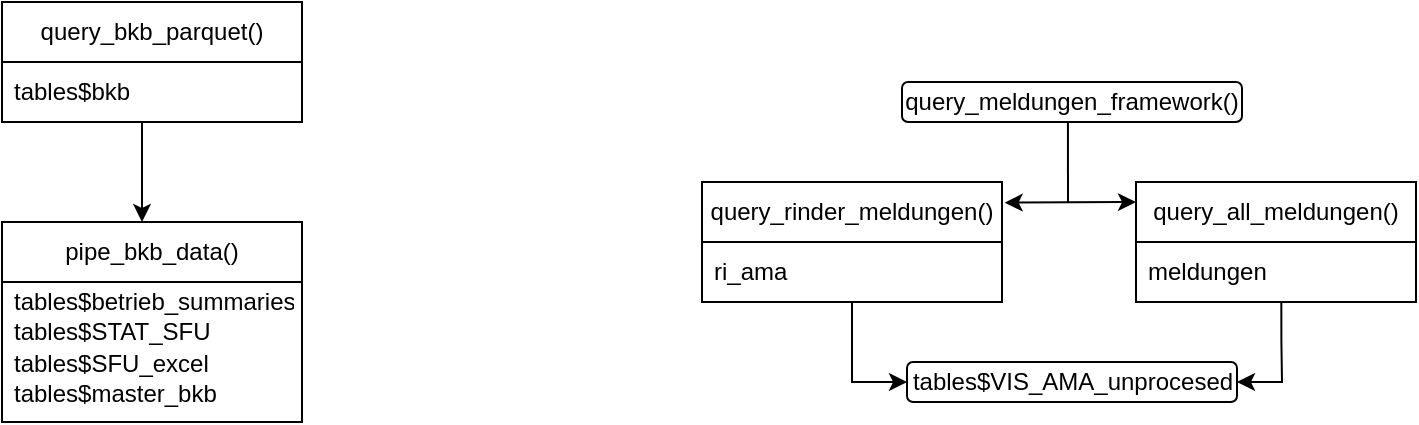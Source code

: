 <mxfile version="28.0.7">
  <diagram name="Seite-1" id="HmoCAXHfCFNNwk7OW5tt">
    <mxGraphModel dx="653" dy="918" grid="1" gridSize="10" guides="1" tooltips="1" connect="1" arrows="1" fold="1" page="1" pageScale="1" pageWidth="827" pageHeight="1169" math="0" shadow="0">
      <root>
        <mxCell id="0" />
        <mxCell id="1" parent="0" />
        <mxCell id="Nv6lVPslLvDHbNFfVloQ-3" style="edgeStyle=orthogonalEdgeStyle;rounded=0;orthogonalLoop=1;jettySize=auto;html=1;exitX=0.5;exitY=1;exitDx=0;exitDy=0;" parent="1" edge="1">
          <mxGeometry relative="1" as="geometry">
            <mxPoint x="140" y="100" as="sourcePoint" />
            <mxPoint x="140" y="150" as="targetPoint" />
          </mxGeometry>
        </mxCell>
        <mxCell id="zpszMO8gYmwPXgl_f07C-3" value="query_meldungen_framework()" style="rounded=1;whiteSpace=wrap;html=1;" vertex="1" parent="1">
          <mxGeometry x="520" y="80" width="170" height="20" as="geometry" />
        </mxCell>
        <mxCell id="zpszMO8gYmwPXgl_f07C-29" style="edgeStyle=orthogonalEdgeStyle;rounded=0;orthogonalLoop=1;jettySize=auto;html=1;entryX=1;entryY=0.5;entryDx=0;entryDy=0;exitX=0.519;exitY=1;exitDx=0;exitDy=0;exitPerimeter=0;" edge="1" parent="1" source="zpszMO8gYmwPXgl_f07C-9" target="zpszMO8gYmwPXgl_f07C-26">
          <mxGeometry relative="1" as="geometry">
            <mxPoint x="710" y="200" as="sourcePoint" />
            <Array as="points">
              <mxPoint x="710" y="210" />
              <mxPoint x="710" y="230" />
            </Array>
          </mxGeometry>
        </mxCell>
        <mxCell id="zpszMO8gYmwPXgl_f07C-8" value="query_all_meldungen()" style="swimlane;fontStyle=0;childLayout=stackLayout;horizontal=1;startSize=30;horizontalStack=0;resizeParent=1;resizeParentMax=0;resizeLast=0;collapsible=1;marginBottom=0;whiteSpace=wrap;html=1;" vertex="1" parent="1">
          <mxGeometry x="637" y="130" width="140" height="60" as="geometry">
            <mxRectangle x="628" y="130" width="160" height="30" as="alternateBounds" />
          </mxGeometry>
        </mxCell>
        <mxCell id="zpszMO8gYmwPXgl_f07C-9" value="meldungen" style="text;strokeColor=none;fillColor=none;align=left;verticalAlign=middle;spacingLeft=4;spacingRight=4;overflow=hidden;points=[[0,0.5],[1,0.5]];portConstraint=eastwest;rotatable=0;whiteSpace=wrap;html=1;" vertex="1" parent="zpszMO8gYmwPXgl_f07C-8">
          <mxGeometry y="30" width="140" height="30" as="geometry" />
        </mxCell>
        <mxCell id="zpszMO8gYmwPXgl_f07C-28" style="edgeStyle=orthogonalEdgeStyle;rounded=0;orthogonalLoop=1;jettySize=auto;html=1;entryX=0;entryY=0.5;entryDx=0;entryDy=0;" edge="1" parent="1" source="zpszMO8gYmwPXgl_f07C-17" target="zpszMO8gYmwPXgl_f07C-26">
          <mxGeometry relative="1" as="geometry" />
        </mxCell>
        <mxCell id="zpszMO8gYmwPXgl_f07C-17" value="query_rinder_meldungen()" style="swimlane;fontStyle=0;childLayout=stackLayout;horizontal=1;startSize=30;horizontalStack=0;resizeParent=1;resizeParentMax=0;resizeLast=0;collapsible=1;marginBottom=0;whiteSpace=wrap;html=1;" vertex="1" parent="1">
          <mxGeometry x="420" y="130" width="150" height="60" as="geometry" />
        </mxCell>
        <mxCell id="zpszMO8gYmwPXgl_f07C-18" value="ri_ama" style="text;strokeColor=none;fillColor=none;align=left;verticalAlign=middle;spacingLeft=4;spacingRight=4;overflow=hidden;points=[[0,0.5],[1,0.5]];portConstraint=eastwest;rotatable=0;whiteSpace=wrap;html=1;" vertex="1" parent="zpszMO8gYmwPXgl_f07C-17">
          <mxGeometry y="30" width="150" height="30" as="geometry" />
        </mxCell>
        <mxCell id="zpszMO8gYmwPXgl_f07C-24" value="" style="endArrow=none;html=1;rounded=0;exitX=0.488;exitY=1.057;exitDx=0;exitDy=0;exitPerimeter=0;" edge="1" parent="1">
          <mxGeometry width="50" height="50" relative="1" as="geometry">
            <mxPoint x="602.96" y="100.14" as="sourcePoint" />
            <mxPoint x="603" y="140" as="targetPoint" />
          </mxGeometry>
        </mxCell>
        <mxCell id="zpszMO8gYmwPXgl_f07C-25" value="" style="endArrow=classic;startArrow=classic;html=1;rounded=0;exitX=1.009;exitY=0.172;exitDx=0;exitDy=0;exitPerimeter=0;entryX=0;entryY=0.167;entryDx=0;entryDy=0;entryPerimeter=0;" edge="1" parent="1" source="zpszMO8gYmwPXgl_f07C-17" target="zpszMO8gYmwPXgl_f07C-8">
          <mxGeometry width="50" height="50" relative="1" as="geometry">
            <mxPoint x="577.85" y="140.32" as="sourcePoint" />
            <mxPoint x="648" y="120" as="targetPoint" />
          </mxGeometry>
        </mxCell>
        <mxCell id="zpszMO8gYmwPXgl_f07C-26" value="tables$VIS_AMA_unprocesed" style="rounded=1;whiteSpace=wrap;html=1;" vertex="1" parent="1">
          <mxGeometry x="522.5" y="220" width="165" height="20" as="geometry" />
        </mxCell>
        <mxCell id="zpszMO8gYmwPXgl_f07C-30" value="query_bkb_parquet()" style="swimlane;fontStyle=0;childLayout=stackLayout;horizontal=1;startSize=30;horizontalStack=0;resizeParent=1;resizeParentMax=0;resizeLast=0;collapsible=1;marginBottom=0;whiteSpace=wrap;html=1;" vertex="1" parent="1">
          <mxGeometry x="70" y="40" width="150" height="60" as="geometry" />
        </mxCell>
        <mxCell id="zpszMO8gYmwPXgl_f07C-31" value="tables$bkb" style="text;strokeColor=none;fillColor=none;align=left;verticalAlign=middle;spacingLeft=4;spacingRight=4;overflow=hidden;points=[[0,0.5],[1,0.5]];portConstraint=eastwest;rotatable=0;whiteSpace=wrap;html=1;" vertex="1" parent="zpszMO8gYmwPXgl_f07C-30">
          <mxGeometry y="30" width="150" height="30" as="geometry" />
        </mxCell>
        <mxCell id="zpszMO8gYmwPXgl_f07C-32" value="pipe_bkb_data()" style="swimlane;fontStyle=0;childLayout=stackLayout;horizontal=1;startSize=30;horizontalStack=0;resizeParent=1;resizeParentMax=0;resizeLast=0;collapsible=1;marginBottom=0;whiteSpace=wrap;html=1;align=center;" vertex="1" parent="1">
          <mxGeometry x="70" y="150" width="150" height="100" as="geometry" />
        </mxCell>
        <mxCell id="zpszMO8gYmwPXgl_f07C-33" value="&lt;div style=&quot;line-height: 130%;&quot;&gt;&lt;span style=&quot;background-color: transparent; color: light-dark(rgb(0, 0, 0), rgb(255, 255, 255));&quot;&gt;tables$betrieb_summaries&lt;/span&gt;&lt;div style=&quot;padding-top: 0px;&quot;&gt;tables$STAT_SFU&lt;/div&gt;&lt;div style=&quot;padding-top: 0px;&quot;&gt;tables$SFU_excel&lt;/div&gt;&lt;div style=&quot;padding-top: 0px;&quot;&gt;tables$master_bkb&lt;br&gt;&lt;div&gt;&lt;span style=&quot;color: light-dark(rgba(0, 0, 0, 0), rgb(237, 237, 237)); font-family: monospace; font-size: 0px; text-wrap-mode: nowrap; background-color: transparent;&quot;&gt;%3CmxGraphModel%3E%3Croot%3E%3CmxCell%20id%3D%220%22%2F%3E%3CmxCell%20id%3D%221%22%20parent%3D%220%22%2F%3E%3CmxCell%20id%3D%222%22%20value%3D%22query_rinder_meldungen()%22%20style%3D%22swimlane%3BfontStyle%3D0%3BchildLayout%3DstackLayout%3Bhorizontal%3D1%3BstartSize%3D30%3BhorizontalStack%3D0%3BresizeParent%3D1%3BresizeParentMax%3D0%3BresizeLast%3D0%3Bcollapsible%3D1%3BmarginBottom%3D0%3BwhiteSpace%3Dwrap%3Bhtml%3D1%3B%22%20vertex%3D%221%22%20parent%3D%221%22%3E%3CmxGeometry%20x%3D%22420%22%20y%3D%22130%22%20width%3D%22150%22%20height%3D%2260%22%20as%3D%22geometry%22%2F%3E%3C%2FmxCell%3E%3CmxCell%20id%3D%223%22%20value%3D%22ri_ama%22%20style%3D%22text%3BstrokeColor%3Dnone%3BfillColor%3Dnone%3Balign%3Dleft%3BverticalAlign%3Dmiddle%3BspacingLeft%3D4%3BspacingRight%3D4%3Boverflow%3Dhidden%3Bpoints%3D%5B%5B0%2C0.5%5D%2C%5B1%2C0.5%5D%5D%3BportConstraint%3Deastwest%3Brotatable%3D0%3BwhiteSpace%3Dwrap%3Bhtml%3D1%3B%22%20vertex%3D%221%22%20parent%3D%222%22%3E%3CmxGeometry%20y%3D%2230%22%20width%3D%22150%22%20height%3D%2230%22%20as%3D%22geometry%22%2F%3E%3C%2FmxCell%3E%3C%2Froot%3E%3C%2FmxGraphModel%3&lt;/span&gt;&lt;/div&gt;&lt;span style=&quot;background-color: transparent; color: light-dark(rgba(0, 0, 0, 0), rgb(237, 237, 237)); font-family: monospace; font-size: 0px; text-wrap-mode: nowrap; line-height: 130%;&quot;&gt;%3CmxGraphModel%3E%3Croot%3E%3CmxCell%20id%3D%220%22%2F%3E%3CmxCell%20id%3D%221%22%20parent%3D%220%22%2F%3E%3CmxCell%20id%3D%222%22%20value%3D%22query_rinder_meldungen()%22%20style%3D%22swimlane%3BfontStyle%3D0%3BchildLayout%3DstackLayout%3Bhorizontal%3D1%3BstartSize%3D30%3BhorizontalStack%3D0%3BresizeParent%3D1%3BresizeParentMax%3D0%3BresizeLast%3D0%3Bcollapsible%3D1%3BmarginBottom%3D0%3BwhiteSpace%3Dwrap%3Bhtml%3D1%3B%22%20vertex%3D%221%22%20parent%3D%221%22%3E%3CmxGeometry%20x%3D%22420%22%20y%3D%22130%22%20width%3D%22150%22%20height%3D%2260%22%20as%3D%22geometry%22%2F%3E%3C%2FmxCell%3E%3CmxCell%20id%3D%223%22%20value%3D%22ri_ama%22%20style%3D%22text%3BstrokeColor%3Dnone%3BfillColor%3Dnone%3Balign%3Dleft%3BverticalAlign%3Dmiddle%3BspacingLeft%3D4%3BspacingRight%3D4%3Boverflow%3Dhidden%3Bpoints%3D%5B%5B0%2C0.5%5D%2C%5B1%2C0.5%5D%5D%3BportConstraint%3Deastwest%3Brotatable%3D0%3BwhiteSpace%3Dwrap%3Bhtml%3D1%3B%22%20vertex%3D%221%22%20parent%3D%222%22%3E%3CmxGeometry%20y%3D%2230%22%20width%3D%22150%22%20height%3D%2230%22%20as%3D%22geometry%22%2F%3E%3C%2FmxCell%3E%3C%2Froot%3E%3C%2FmxGraphModel%3E&lt;/span&gt;&lt;/div&gt;&lt;/div&gt;" style="text;strokeColor=none;fillColor=none;align=left;verticalAlign=middle;spacingLeft=4;spacingRight=4;overflow=hidden;points=[[0,0.5],[1,0.5]];portConstraint=eastwest;rotatable=0;whiteSpace=wrap;html=1;imageWidth=24;imageHeight=24;labelPosition=center;verticalLabelPosition=middle;spacingTop=0;spacingBottom=0;spacing=2;" vertex="1" parent="1">
          <mxGeometry x="70" y="180" width="150" height="70" as="geometry" />
        </mxCell>
      </root>
    </mxGraphModel>
  </diagram>
</mxfile>
